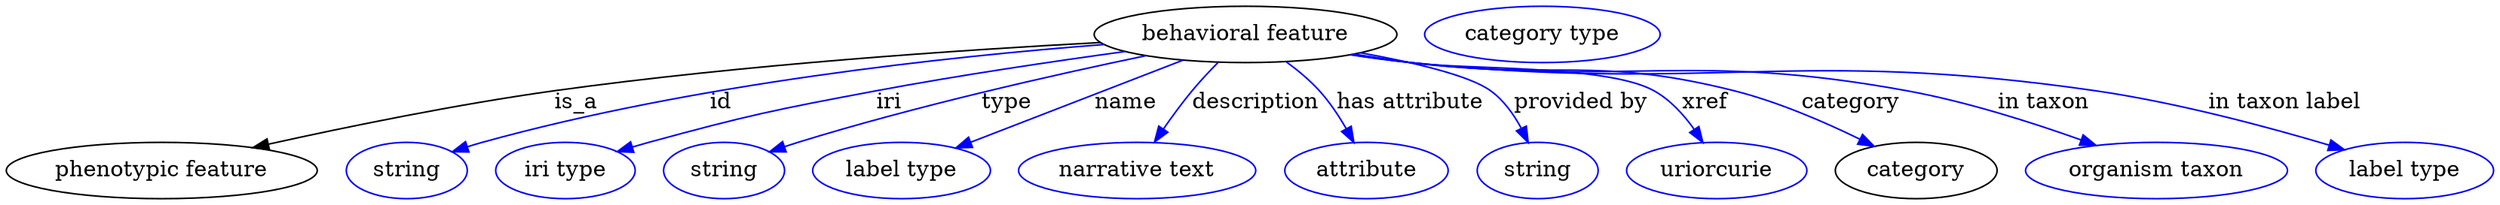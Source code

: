 digraph {
	graph [bb="0,0,1580.3,123"];
	node [label="\N"];
	"behavioral feature"	[height=0.5,
		label="behavioral feature",
		pos="786.79,105",
		width=2.672];
	"phenotypic feature"	[height=0.5,
		pos="98.791,18",
		width=2.7442];
	"behavioral feature" -> "phenotypic feature"	[label=is_a,
		lp="361.79,61.5",
		pos="e,156.82,32.683 694.37,99.823 605.29,95.045 466.86,85.642 347.79,69 286.1,60.378 216.67,46.046 166.83,34.932"];
	id	[color=blue,
		height=0.5,
		label=string,
		pos="253.79,18",
		width=1.0652];
	"behavioral feature" -> id	[color=blue,
		label=id,
		lp="453.79,61.5",
		pos="e,282.78,29.99 696.85,98.512 598.38,90.869 436.54,73.479 301.79,36 298.68,35.135 295.48,34.172 292.29,33.155",
		style=solid];
	iri	[color=blue,
		height=0.5,
		label="iri type",
		pos="354.79,18",
		width=1.2277];
	"behavioral feature" -> iri	[color=blue,
		label=iri,
		lp="560.79,61.5",
		pos="e,388.08,29.938 710.14,94.047 664.33,87.723 605.06,78.883 552.79,69 488.28,56.801 472.16,53.205 408.79,36 405.21,35.029 401.52,33.974 \
397.82,32.883",
		style=solid];
	type	[color=blue,
		height=0.5,
		label=string,
		pos="455.79,18",
		width=1.0652];
	"behavioral feature" -> type	[color=blue,
		label=type,
		lp="634.79,61.5",
		pos="e,484.73,29.935 723.53,91.381 665.54,79.219 577.59,59.268 502.79,36 500.03,35.142 497.2,34.22 494.35,33.265",
		style=solid];
	name	[color=blue,
		height=0.5,
		label="label type",
		pos="568.79,18",
		width=1.5707];
	"behavioral feature" -> name	[color=blue,
		label=name,
		lp="711.79,61.5",
		pos="e,603.23,32.426 747.06,88.509 709.13,73.72 652.1,51.483 612.81,36.163",
		style=solid];
	description	[color=blue,
		height=0.5,
		label="narrative text",
		pos="718.79,18",
		width=2.0943];
	"behavioral feature" -> description	[color=blue,
		label=description,
		lp="792.29,61.5",
		pos="e,728.98,36.264 768.62,87.21 762.97,81.64 756.9,75.259 751.79,69 745.68,61.506 739.65,52.858 734.45,44.883",
		style=solid];
	"has attribute"	[color=blue,
		height=0.5,
		label=attribute,
		pos="863.79,18",
		width=1.4443];
	"behavioral feature" -> "has attribute"	[color=blue,
		label="has attribute",
		lp="890.79,61.5",
		pos="e,855.4,35.806 812.07,87.367 819.23,81.994 826.72,75.684 832.79,69 839.38,61.751 845.38,52.916 850.31,44.701",
		style=solid];
	"provided by"	[color=blue,
		height=0.5,
		label=string,
		pos="971.79,18",
		width=1.0652];
	"behavioral feature" -> "provided by"	[color=blue,
		label="provided by",
		lp="998.29,61.5",
		pos="e,965.76,35.857 859.78,93.151 893.19,87.067 928.32,78.742 941.79,69 950.1,62.987 956.54,53.899 961.27,45.113",
		style=solid];
	xref	[color=blue,
		height=0.5,
		label=uriorcurie,
		pos="1085.8,18",
		width=1.5887];
	"behavioral feature" -> xref	[color=blue,
		label=xref,
		lp="1077.3,61.5",
		pos="e,1076.7,35.849 855.63,92.416 867.67,90.515 880.09,88.635 891.79,87 959.6,77.526 984.72,101.86 1044.8,69 1055.3,63.225 1064.3,53.521 \
1071,44.19",
		style=solid];
	category	[height=0.5,
		pos="1212.8,18",
		width=1.4263];
	"behavioral feature" -> category	[color=blue,
		label=category,
		lp="1171.3,61.5",
		pos="e,1185.8,33.469 854.75,92.26 867.05,90.344 879.79,88.499 891.79,87 982.11,75.719 1007.5,91.16 1095.8,69 1123.9,61.941 1154,48.978 \
1176.6,38.02",
		style=solid];
	"in taxon"	[color=blue,
		height=0.5,
		label="organism taxon",
		pos="1365.8,18",
		width=2.3109];
	"behavioral feature" -> "in taxon"	[color=blue,
		label="in taxon",
		lp="1293.8,61.5",
		pos="e,1327.3,34.075 853.87,92.081 866.44,90.148 879.49,88.343 891.79,87 1031.2,71.774 1068.9,94.226 1206.8,69 1244.8,62.048 1286.4,48.743 \
1317.5,37.604",
		style=solid];
	"in taxon label"	[color=blue,
		height=0.5,
		label="label type",
		pos="1523.8,18",
		width=1.5707];
	"behavioral feature" -> "in taxon label"	[color=blue,
		label="in taxon label",
		lp="1447.3,61.5",
		pos="e,1485.4,31.289 853.57,91.965 866.23,90.032 879.39,88.256 891.79,87 1084.3,67.503 1135.3,96.78 1326.8,69 1378.5,61.504 1436.2,45.971 \
1475.8,34.194",
		style=solid];
	"named thing_category"	[color=blue,
		height=0.5,
		label="category type",
		pos="975.79,105",
		width=2.0762];
}
